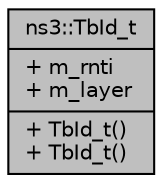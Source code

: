 digraph "ns3::TbId_t"
{
  edge [fontname="Helvetica",fontsize="10",labelfontname="Helvetica",labelfontsize="10"];
  node [fontname="Helvetica",fontsize="10",shape=record];
  Node1 [label="{ns3::TbId_t\n|+ m_rnti\l+ m_layer\l|+ TbId_t()\l+ TbId_t()\l}",height=0.2,width=0.4,color="black", fillcolor="grey75", style="filled", fontcolor="black"];
}
